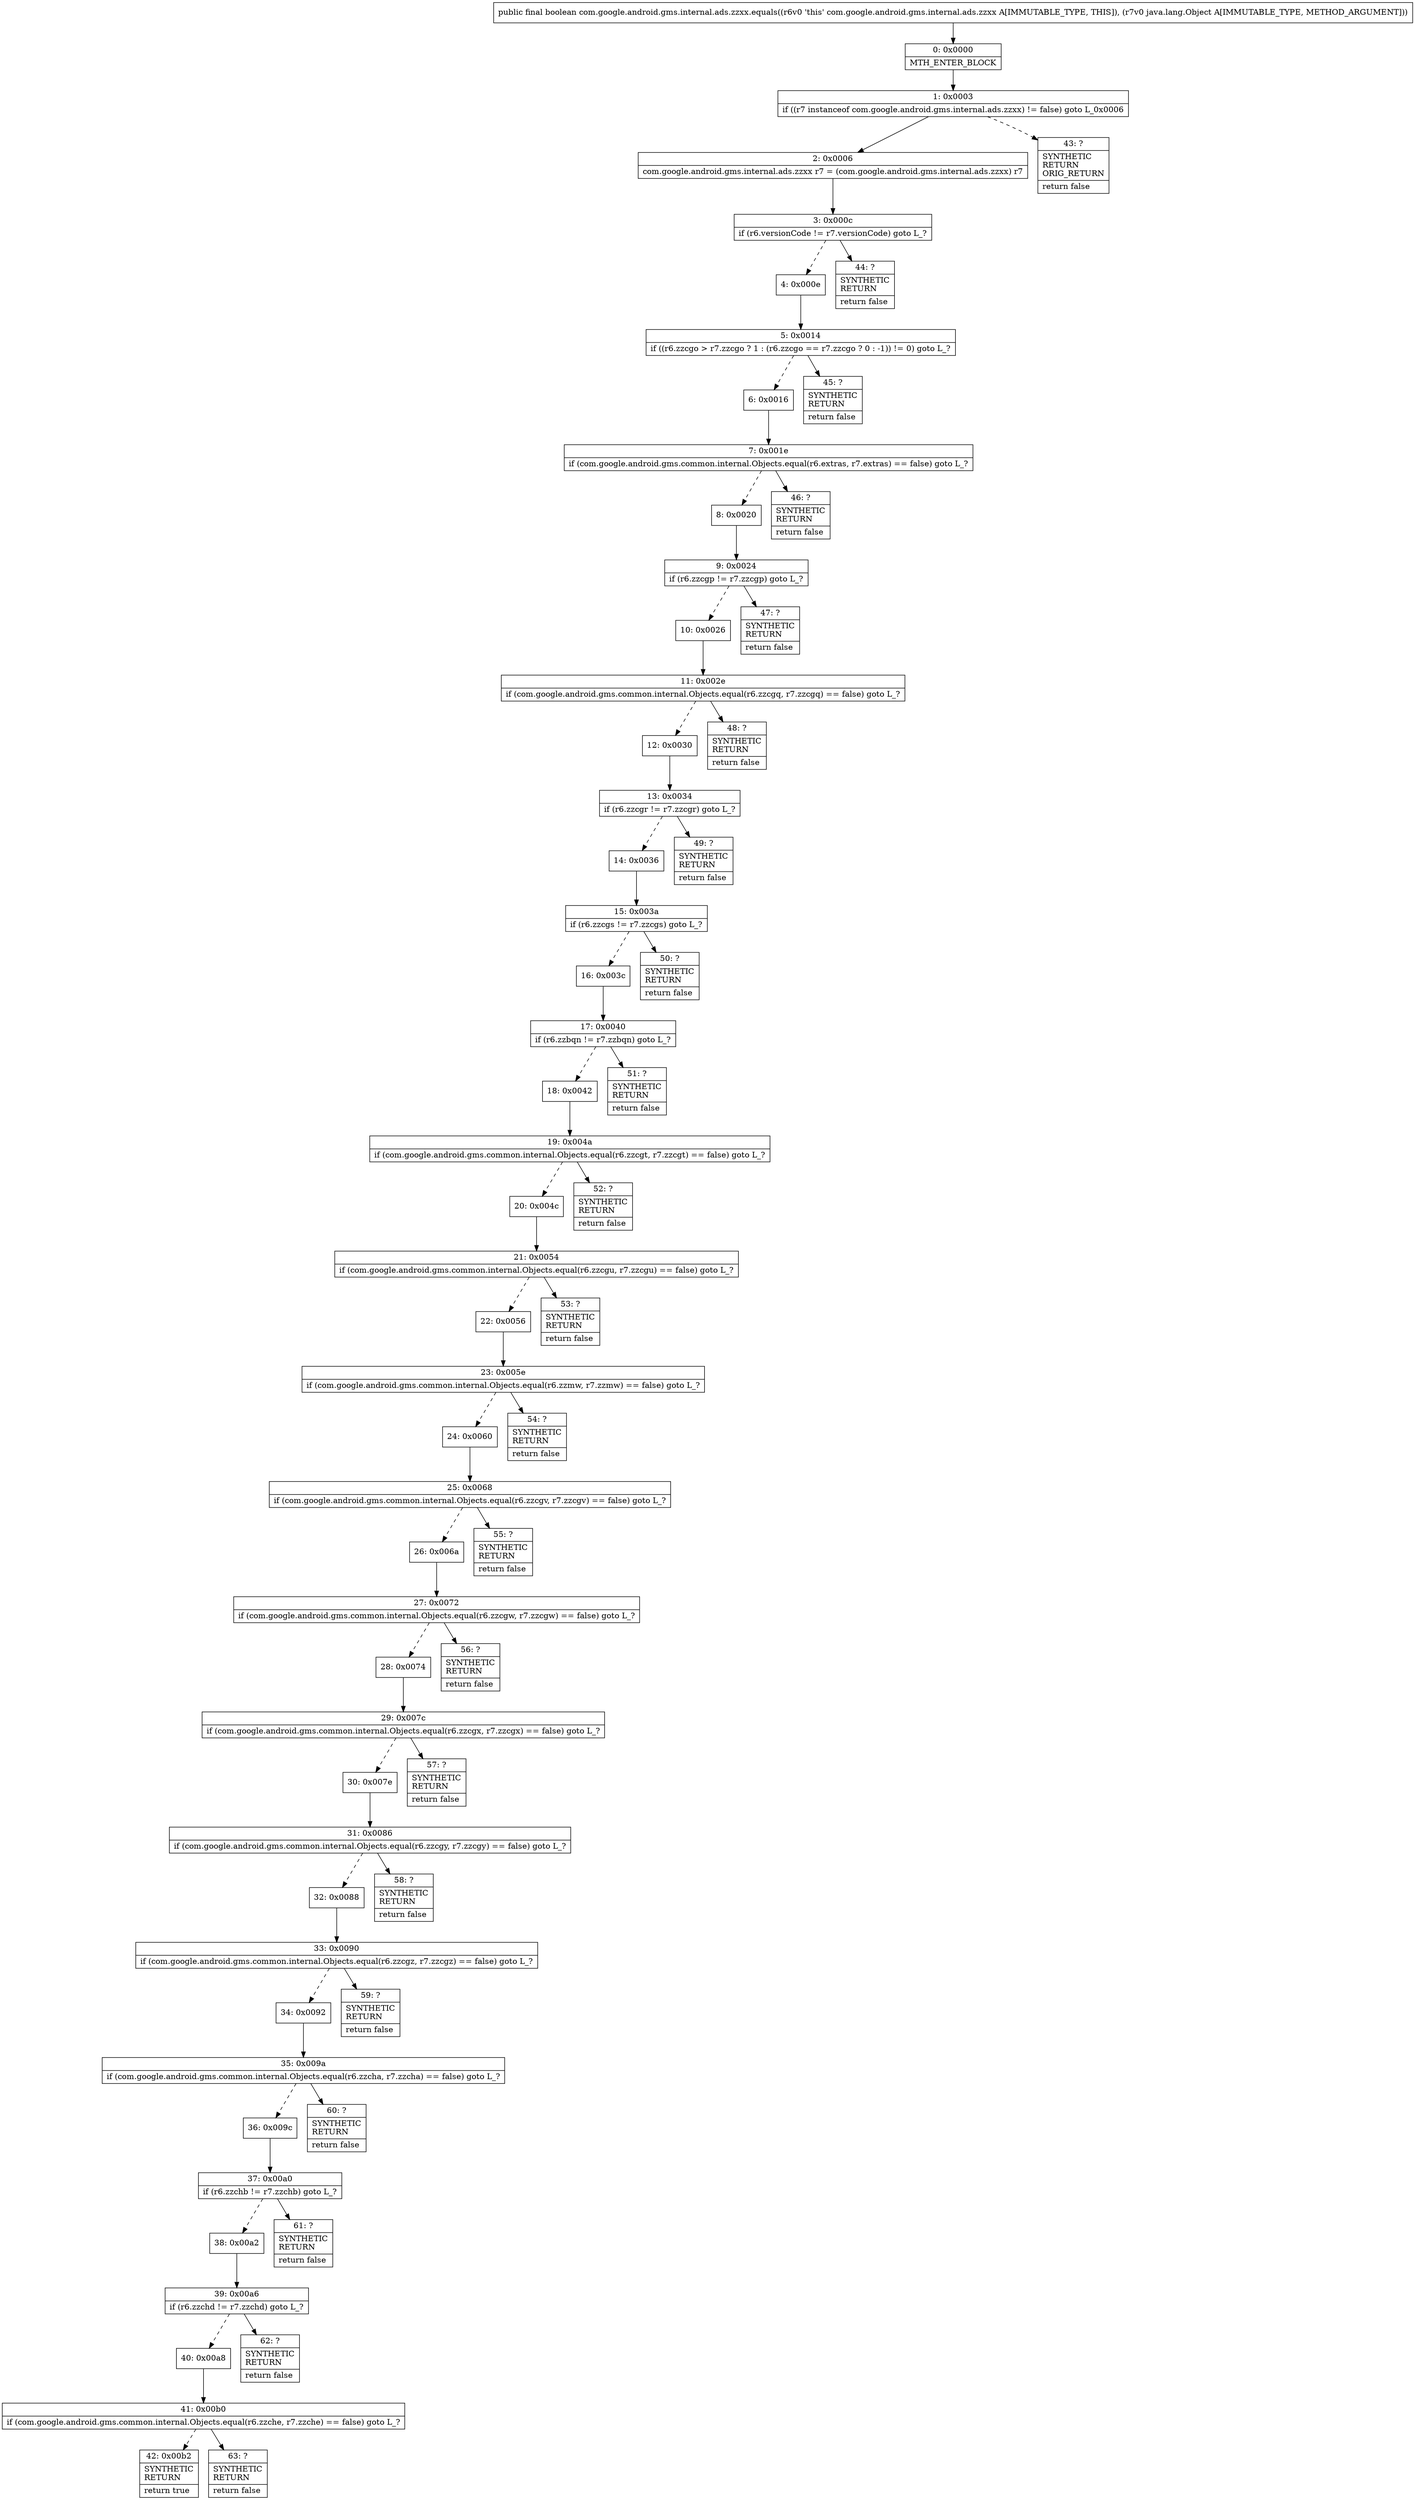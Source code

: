digraph "CFG forcom.google.android.gms.internal.ads.zzxx.equals(Ljava\/lang\/Object;)Z" {
Node_0 [shape=record,label="{0\:\ 0x0000|MTH_ENTER_BLOCK\l}"];
Node_1 [shape=record,label="{1\:\ 0x0003|if ((r7 instanceof com.google.android.gms.internal.ads.zzxx) != false) goto L_0x0006\l}"];
Node_2 [shape=record,label="{2\:\ 0x0006|com.google.android.gms.internal.ads.zzxx r7 = (com.google.android.gms.internal.ads.zzxx) r7\l}"];
Node_3 [shape=record,label="{3\:\ 0x000c|if (r6.versionCode != r7.versionCode) goto L_?\l}"];
Node_4 [shape=record,label="{4\:\ 0x000e}"];
Node_5 [shape=record,label="{5\:\ 0x0014|if ((r6.zzcgo \> r7.zzcgo ? 1 : (r6.zzcgo == r7.zzcgo ? 0 : \-1)) != 0) goto L_?\l}"];
Node_6 [shape=record,label="{6\:\ 0x0016}"];
Node_7 [shape=record,label="{7\:\ 0x001e|if (com.google.android.gms.common.internal.Objects.equal(r6.extras, r7.extras) == false) goto L_?\l}"];
Node_8 [shape=record,label="{8\:\ 0x0020}"];
Node_9 [shape=record,label="{9\:\ 0x0024|if (r6.zzcgp != r7.zzcgp) goto L_?\l}"];
Node_10 [shape=record,label="{10\:\ 0x0026}"];
Node_11 [shape=record,label="{11\:\ 0x002e|if (com.google.android.gms.common.internal.Objects.equal(r6.zzcgq, r7.zzcgq) == false) goto L_?\l}"];
Node_12 [shape=record,label="{12\:\ 0x0030}"];
Node_13 [shape=record,label="{13\:\ 0x0034|if (r6.zzcgr != r7.zzcgr) goto L_?\l}"];
Node_14 [shape=record,label="{14\:\ 0x0036}"];
Node_15 [shape=record,label="{15\:\ 0x003a|if (r6.zzcgs != r7.zzcgs) goto L_?\l}"];
Node_16 [shape=record,label="{16\:\ 0x003c}"];
Node_17 [shape=record,label="{17\:\ 0x0040|if (r6.zzbqn != r7.zzbqn) goto L_?\l}"];
Node_18 [shape=record,label="{18\:\ 0x0042}"];
Node_19 [shape=record,label="{19\:\ 0x004a|if (com.google.android.gms.common.internal.Objects.equal(r6.zzcgt, r7.zzcgt) == false) goto L_?\l}"];
Node_20 [shape=record,label="{20\:\ 0x004c}"];
Node_21 [shape=record,label="{21\:\ 0x0054|if (com.google.android.gms.common.internal.Objects.equal(r6.zzcgu, r7.zzcgu) == false) goto L_?\l}"];
Node_22 [shape=record,label="{22\:\ 0x0056}"];
Node_23 [shape=record,label="{23\:\ 0x005e|if (com.google.android.gms.common.internal.Objects.equal(r6.zzmw, r7.zzmw) == false) goto L_?\l}"];
Node_24 [shape=record,label="{24\:\ 0x0060}"];
Node_25 [shape=record,label="{25\:\ 0x0068|if (com.google.android.gms.common.internal.Objects.equal(r6.zzcgv, r7.zzcgv) == false) goto L_?\l}"];
Node_26 [shape=record,label="{26\:\ 0x006a}"];
Node_27 [shape=record,label="{27\:\ 0x0072|if (com.google.android.gms.common.internal.Objects.equal(r6.zzcgw, r7.zzcgw) == false) goto L_?\l}"];
Node_28 [shape=record,label="{28\:\ 0x0074}"];
Node_29 [shape=record,label="{29\:\ 0x007c|if (com.google.android.gms.common.internal.Objects.equal(r6.zzcgx, r7.zzcgx) == false) goto L_?\l}"];
Node_30 [shape=record,label="{30\:\ 0x007e}"];
Node_31 [shape=record,label="{31\:\ 0x0086|if (com.google.android.gms.common.internal.Objects.equal(r6.zzcgy, r7.zzcgy) == false) goto L_?\l}"];
Node_32 [shape=record,label="{32\:\ 0x0088}"];
Node_33 [shape=record,label="{33\:\ 0x0090|if (com.google.android.gms.common.internal.Objects.equal(r6.zzcgz, r7.zzcgz) == false) goto L_?\l}"];
Node_34 [shape=record,label="{34\:\ 0x0092}"];
Node_35 [shape=record,label="{35\:\ 0x009a|if (com.google.android.gms.common.internal.Objects.equal(r6.zzcha, r7.zzcha) == false) goto L_?\l}"];
Node_36 [shape=record,label="{36\:\ 0x009c}"];
Node_37 [shape=record,label="{37\:\ 0x00a0|if (r6.zzchb != r7.zzchb) goto L_?\l}"];
Node_38 [shape=record,label="{38\:\ 0x00a2}"];
Node_39 [shape=record,label="{39\:\ 0x00a6|if (r6.zzchd != r7.zzchd) goto L_?\l}"];
Node_40 [shape=record,label="{40\:\ 0x00a8}"];
Node_41 [shape=record,label="{41\:\ 0x00b0|if (com.google.android.gms.common.internal.Objects.equal(r6.zzche, r7.zzche) == false) goto L_?\l}"];
Node_42 [shape=record,label="{42\:\ 0x00b2|SYNTHETIC\lRETURN\l|return true\l}"];
Node_43 [shape=record,label="{43\:\ ?|SYNTHETIC\lRETURN\lORIG_RETURN\l|return false\l}"];
Node_44 [shape=record,label="{44\:\ ?|SYNTHETIC\lRETURN\l|return false\l}"];
Node_45 [shape=record,label="{45\:\ ?|SYNTHETIC\lRETURN\l|return false\l}"];
Node_46 [shape=record,label="{46\:\ ?|SYNTHETIC\lRETURN\l|return false\l}"];
Node_47 [shape=record,label="{47\:\ ?|SYNTHETIC\lRETURN\l|return false\l}"];
Node_48 [shape=record,label="{48\:\ ?|SYNTHETIC\lRETURN\l|return false\l}"];
Node_49 [shape=record,label="{49\:\ ?|SYNTHETIC\lRETURN\l|return false\l}"];
Node_50 [shape=record,label="{50\:\ ?|SYNTHETIC\lRETURN\l|return false\l}"];
Node_51 [shape=record,label="{51\:\ ?|SYNTHETIC\lRETURN\l|return false\l}"];
Node_52 [shape=record,label="{52\:\ ?|SYNTHETIC\lRETURN\l|return false\l}"];
Node_53 [shape=record,label="{53\:\ ?|SYNTHETIC\lRETURN\l|return false\l}"];
Node_54 [shape=record,label="{54\:\ ?|SYNTHETIC\lRETURN\l|return false\l}"];
Node_55 [shape=record,label="{55\:\ ?|SYNTHETIC\lRETURN\l|return false\l}"];
Node_56 [shape=record,label="{56\:\ ?|SYNTHETIC\lRETURN\l|return false\l}"];
Node_57 [shape=record,label="{57\:\ ?|SYNTHETIC\lRETURN\l|return false\l}"];
Node_58 [shape=record,label="{58\:\ ?|SYNTHETIC\lRETURN\l|return false\l}"];
Node_59 [shape=record,label="{59\:\ ?|SYNTHETIC\lRETURN\l|return false\l}"];
Node_60 [shape=record,label="{60\:\ ?|SYNTHETIC\lRETURN\l|return false\l}"];
Node_61 [shape=record,label="{61\:\ ?|SYNTHETIC\lRETURN\l|return false\l}"];
Node_62 [shape=record,label="{62\:\ ?|SYNTHETIC\lRETURN\l|return false\l}"];
Node_63 [shape=record,label="{63\:\ ?|SYNTHETIC\lRETURN\l|return false\l}"];
MethodNode[shape=record,label="{public final boolean com.google.android.gms.internal.ads.zzxx.equals((r6v0 'this' com.google.android.gms.internal.ads.zzxx A[IMMUTABLE_TYPE, THIS]), (r7v0 java.lang.Object A[IMMUTABLE_TYPE, METHOD_ARGUMENT])) }"];
MethodNode -> Node_0;
Node_0 -> Node_1;
Node_1 -> Node_2;
Node_1 -> Node_43[style=dashed];
Node_2 -> Node_3;
Node_3 -> Node_4[style=dashed];
Node_3 -> Node_44;
Node_4 -> Node_5;
Node_5 -> Node_6[style=dashed];
Node_5 -> Node_45;
Node_6 -> Node_7;
Node_7 -> Node_8[style=dashed];
Node_7 -> Node_46;
Node_8 -> Node_9;
Node_9 -> Node_10[style=dashed];
Node_9 -> Node_47;
Node_10 -> Node_11;
Node_11 -> Node_12[style=dashed];
Node_11 -> Node_48;
Node_12 -> Node_13;
Node_13 -> Node_14[style=dashed];
Node_13 -> Node_49;
Node_14 -> Node_15;
Node_15 -> Node_16[style=dashed];
Node_15 -> Node_50;
Node_16 -> Node_17;
Node_17 -> Node_18[style=dashed];
Node_17 -> Node_51;
Node_18 -> Node_19;
Node_19 -> Node_20[style=dashed];
Node_19 -> Node_52;
Node_20 -> Node_21;
Node_21 -> Node_22[style=dashed];
Node_21 -> Node_53;
Node_22 -> Node_23;
Node_23 -> Node_24[style=dashed];
Node_23 -> Node_54;
Node_24 -> Node_25;
Node_25 -> Node_26[style=dashed];
Node_25 -> Node_55;
Node_26 -> Node_27;
Node_27 -> Node_28[style=dashed];
Node_27 -> Node_56;
Node_28 -> Node_29;
Node_29 -> Node_30[style=dashed];
Node_29 -> Node_57;
Node_30 -> Node_31;
Node_31 -> Node_32[style=dashed];
Node_31 -> Node_58;
Node_32 -> Node_33;
Node_33 -> Node_34[style=dashed];
Node_33 -> Node_59;
Node_34 -> Node_35;
Node_35 -> Node_36[style=dashed];
Node_35 -> Node_60;
Node_36 -> Node_37;
Node_37 -> Node_38[style=dashed];
Node_37 -> Node_61;
Node_38 -> Node_39;
Node_39 -> Node_40[style=dashed];
Node_39 -> Node_62;
Node_40 -> Node_41;
Node_41 -> Node_42[style=dashed];
Node_41 -> Node_63;
}

